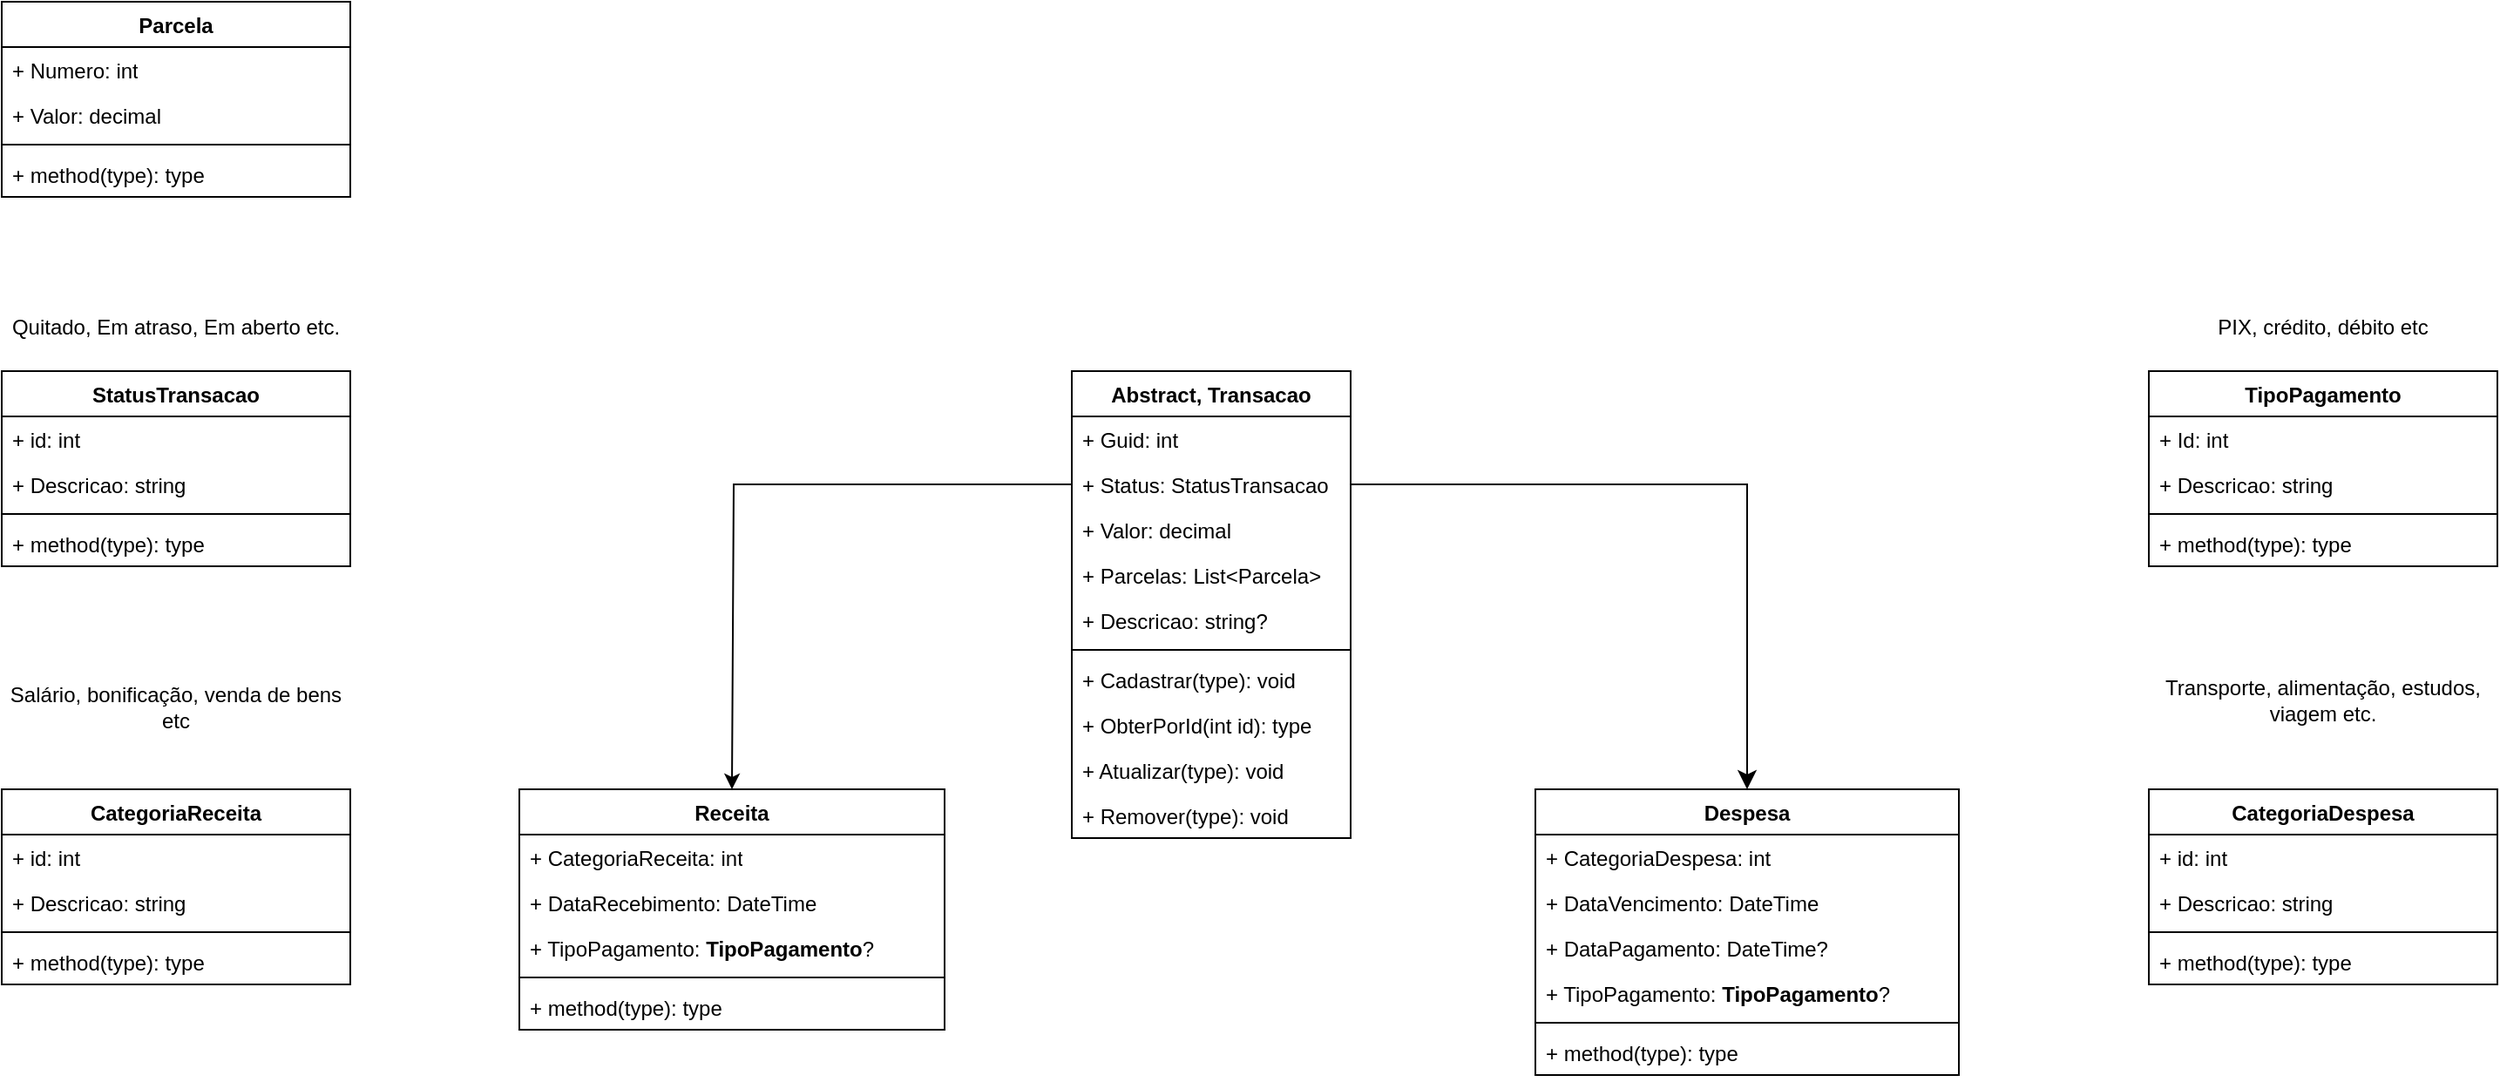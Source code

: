 <mxfile version="26.2.14">
  <diagram id="C5RBs43oDa-KdzZeNtuy" name="Page-1">
    <mxGraphModel dx="2134" dy="1134" grid="0" gridSize="10" guides="1" tooltips="1" connect="1" arrows="1" fold="1" page="0" pageScale="1" pageWidth="827" pageHeight="1169" math="0" shadow="0">
      <root>
        <mxCell id="WIyWlLk6GJQsqaUBKTNV-0" />
        <mxCell id="WIyWlLk6GJQsqaUBKTNV-1" parent="WIyWlLk6GJQsqaUBKTNV-0" />
        <mxCell id="-CtAg1rPnza-KPWRo2k--0" value="Abstract, Transacao" style="swimlane;fontStyle=1;align=center;verticalAlign=top;childLayout=stackLayout;horizontal=1;startSize=26;horizontalStack=0;resizeParent=1;resizeParentMax=0;resizeLast=0;collapsible=1;marginBottom=0;whiteSpace=wrap;html=1;" parent="WIyWlLk6GJQsqaUBKTNV-1" vertex="1">
          <mxGeometry x="334" y="40" width="160" height="268" as="geometry" />
        </mxCell>
        <mxCell id="-CtAg1rPnza-KPWRo2k--1" value="+ Guid: int&lt;div&gt;&lt;br&gt;&lt;/div&gt;" style="text;strokeColor=none;fillColor=none;align=left;verticalAlign=top;spacingLeft=4;spacingRight=4;overflow=hidden;rotatable=0;points=[[0,0.5],[1,0.5]];portConstraint=eastwest;whiteSpace=wrap;html=1;" parent="-CtAg1rPnza-KPWRo2k--0" vertex="1">
          <mxGeometry y="26" width="160" height="26" as="geometry" />
        </mxCell>
        <mxCell id="-CtAg1rPnza-KPWRo2k--7" value="+ Status: StatusTransacao" style="text;strokeColor=none;fillColor=none;align=left;verticalAlign=top;spacingLeft=4;spacingRight=4;overflow=hidden;rotatable=0;points=[[0,0.5],[1,0.5]];portConstraint=eastwest;whiteSpace=wrap;html=1;" parent="-CtAg1rPnza-KPWRo2k--0" vertex="1">
          <mxGeometry y="52" width="160" height="26" as="geometry" />
        </mxCell>
        <mxCell id="-CtAg1rPnza-KPWRo2k--4" value="+ Valor: decimal" style="text;strokeColor=none;fillColor=none;align=left;verticalAlign=top;spacingLeft=4;spacingRight=4;overflow=hidden;rotatable=0;points=[[0,0.5],[1,0.5]];portConstraint=eastwest;whiteSpace=wrap;html=1;" parent="-CtAg1rPnza-KPWRo2k--0" vertex="1">
          <mxGeometry y="78" width="160" height="26" as="geometry" />
        </mxCell>
        <mxCell id="nRc0IBy2LGN42T9W0oce-5" value="+ Parcelas: List&amp;lt;Parcela&amp;gt;&amp;nbsp;" style="text;strokeColor=none;fillColor=none;align=left;verticalAlign=top;spacingLeft=4;spacingRight=4;overflow=hidden;rotatable=0;points=[[0,0.5],[1,0.5]];portConstraint=eastwest;whiteSpace=wrap;html=1;" vertex="1" parent="-CtAg1rPnza-KPWRo2k--0">
          <mxGeometry y="104" width="160" height="26" as="geometry" />
        </mxCell>
        <mxCell id="-CtAg1rPnza-KPWRo2k--5" value="+ Descricao: string?" style="text;strokeColor=none;fillColor=none;align=left;verticalAlign=top;spacingLeft=4;spacingRight=4;overflow=hidden;rotatable=0;points=[[0,0.5],[1,0.5]];portConstraint=eastwest;whiteSpace=wrap;html=1;" parent="-CtAg1rPnza-KPWRo2k--0" vertex="1">
          <mxGeometry y="130" width="160" height="26" as="geometry" />
        </mxCell>
        <mxCell id="-CtAg1rPnza-KPWRo2k--2" value="" style="line;strokeWidth=1;fillColor=none;align=left;verticalAlign=middle;spacingTop=-1;spacingLeft=3;spacingRight=3;rotatable=0;labelPosition=right;points=[];portConstraint=eastwest;strokeColor=inherit;" parent="-CtAg1rPnza-KPWRo2k--0" vertex="1">
          <mxGeometry y="156" width="160" height="8" as="geometry" />
        </mxCell>
        <mxCell id="-CtAg1rPnza-KPWRo2k--3" value="+ Cadastrar(type): void" style="text;strokeColor=none;fillColor=none;align=left;verticalAlign=top;spacingLeft=4;spacingRight=4;overflow=hidden;rotatable=0;points=[[0,0.5],[1,0.5]];portConstraint=eastwest;whiteSpace=wrap;html=1;" parent="-CtAg1rPnza-KPWRo2k--0" vertex="1">
          <mxGeometry y="164" width="160" height="26" as="geometry" />
        </mxCell>
        <mxCell id="-CtAg1rPnza-KPWRo2k--40" value="+ ObterPorId(int id): type" style="text;strokeColor=none;fillColor=none;align=left;verticalAlign=top;spacingLeft=4;spacingRight=4;overflow=hidden;rotatable=0;points=[[0,0.5],[1,0.5]];portConstraint=eastwest;whiteSpace=wrap;html=1;" parent="-CtAg1rPnza-KPWRo2k--0" vertex="1">
          <mxGeometry y="190" width="160" height="26" as="geometry" />
        </mxCell>
        <mxCell id="-CtAg1rPnza-KPWRo2k--41" value="+ Atualizar(type): void" style="text;strokeColor=none;fillColor=none;align=left;verticalAlign=top;spacingLeft=4;spacingRight=4;overflow=hidden;rotatable=0;points=[[0,0.5],[1,0.5]];portConstraint=eastwest;whiteSpace=wrap;html=1;" parent="-CtAg1rPnza-KPWRo2k--0" vertex="1">
          <mxGeometry y="216" width="160" height="26" as="geometry" />
        </mxCell>
        <mxCell id="-CtAg1rPnza-KPWRo2k--42" value="+ Remover(type): void" style="text;strokeColor=none;fillColor=none;align=left;verticalAlign=top;spacingLeft=4;spacingRight=4;overflow=hidden;rotatable=0;points=[[0,0.5],[1,0.5]];portConstraint=eastwest;whiteSpace=wrap;html=1;" parent="-CtAg1rPnza-KPWRo2k--0" vertex="1">
          <mxGeometry y="242" width="160" height="26" as="geometry" />
        </mxCell>
        <mxCell id="-CtAg1rPnza-KPWRo2k--9" value="Receita" style="swimlane;fontStyle=1;align=center;verticalAlign=top;childLayout=stackLayout;horizontal=1;startSize=26;horizontalStack=0;resizeParent=1;resizeParentMax=0;resizeLast=0;collapsible=1;marginBottom=0;whiteSpace=wrap;html=1;" parent="WIyWlLk6GJQsqaUBKTNV-1" vertex="1">
          <mxGeometry x="17" y="280" width="244" height="138" as="geometry" />
        </mxCell>
        <mxCell id="-CtAg1rPnza-KPWRo2k--48" value="+ CategoriaReceita: int" style="text;strokeColor=none;fillColor=none;align=left;verticalAlign=top;spacingLeft=4;spacingRight=4;overflow=hidden;rotatable=0;points=[[0,0.5],[1,0.5]];portConstraint=eastwest;whiteSpace=wrap;html=1;" parent="-CtAg1rPnza-KPWRo2k--9" vertex="1">
          <mxGeometry y="26" width="244" height="26" as="geometry" />
        </mxCell>
        <mxCell id="-CtAg1rPnza-KPWRo2k--10" value="+ DataRecebimento: DateTime&lt;div&gt;&lt;br&gt;&lt;/div&gt;" style="text;strokeColor=none;fillColor=none;align=left;verticalAlign=top;spacingLeft=4;spacingRight=4;overflow=hidden;rotatable=0;points=[[0,0.5],[1,0.5]];portConstraint=eastwest;whiteSpace=wrap;html=1;" parent="-CtAg1rPnza-KPWRo2k--9" vertex="1">
          <mxGeometry y="52" width="244" height="26" as="geometry" />
        </mxCell>
        <mxCell id="-CtAg1rPnza-KPWRo2k--25" value="&lt;div&gt;+ TipoPagamento:&amp;nbsp;&lt;span style=&quot;font-weight: 700; text-align: center;&quot;&gt;TipoPagamento&lt;/span&gt;?&lt;div&gt;&lt;br&gt;&lt;/div&gt;&lt;/div&gt;" style="text;strokeColor=none;fillColor=none;align=left;verticalAlign=top;spacingLeft=4;spacingRight=4;overflow=hidden;rotatable=0;points=[[0,0.5],[1,0.5]];portConstraint=eastwest;whiteSpace=wrap;html=1;" parent="-CtAg1rPnza-KPWRo2k--9" vertex="1">
          <mxGeometry y="78" width="244" height="26" as="geometry" />
        </mxCell>
        <mxCell id="-CtAg1rPnza-KPWRo2k--15" value="" style="line;strokeWidth=1;fillColor=none;align=left;verticalAlign=middle;spacingTop=-1;spacingLeft=3;spacingRight=3;rotatable=0;labelPosition=right;points=[];portConstraint=eastwest;strokeColor=inherit;" parent="-CtAg1rPnza-KPWRo2k--9" vertex="1">
          <mxGeometry y="104" width="244" height="8" as="geometry" />
        </mxCell>
        <mxCell id="-CtAg1rPnza-KPWRo2k--16" value="+ method(type): type" style="text;strokeColor=none;fillColor=none;align=left;verticalAlign=top;spacingLeft=4;spacingRight=4;overflow=hidden;rotatable=0;points=[[0,0.5],[1,0.5]];portConstraint=eastwest;whiteSpace=wrap;html=1;" parent="-CtAg1rPnza-KPWRo2k--9" vertex="1">
          <mxGeometry y="112" width="244" height="26" as="geometry" />
        </mxCell>
        <mxCell id="-CtAg1rPnza-KPWRo2k--17" value="Despesa" style="swimlane;fontStyle=1;align=center;verticalAlign=top;childLayout=stackLayout;horizontal=1;startSize=26;horizontalStack=0;resizeParent=1;resizeParentMax=0;resizeLast=0;collapsible=1;marginBottom=0;whiteSpace=wrap;html=1;" parent="WIyWlLk6GJQsqaUBKTNV-1" vertex="1">
          <mxGeometry x="600" y="280" width="243" height="164" as="geometry" />
        </mxCell>
        <mxCell id="HkxjswijVenNmW5c90Pe-5" value="+ CategoriaDespesa: int" style="text;strokeColor=none;fillColor=none;align=left;verticalAlign=top;spacingLeft=4;spacingRight=4;overflow=hidden;rotatable=0;points=[[0,0.5],[1,0.5]];portConstraint=eastwest;whiteSpace=wrap;html=1;" parent="-CtAg1rPnza-KPWRo2k--17" vertex="1">
          <mxGeometry y="26" width="243" height="26" as="geometry" />
        </mxCell>
        <mxCell id="-CtAg1rPnza-KPWRo2k--21" value="+ DataVencimento: DateTime&lt;div&gt;&lt;br&gt;&lt;/div&gt;" style="text;strokeColor=none;fillColor=none;align=left;verticalAlign=top;spacingLeft=4;spacingRight=4;overflow=hidden;rotatable=0;points=[[0,0.5],[1,0.5]];portConstraint=eastwest;whiteSpace=wrap;html=1;" parent="-CtAg1rPnza-KPWRo2k--17" vertex="1">
          <mxGeometry y="52" width="243" height="26" as="geometry" />
        </mxCell>
        <mxCell id="-CtAg1rPnza-KPWRo2k--18" value="+ DataPagamento: DateTime?&lt;div&gt;&lt;br&gt;&lt;/div&gt;" style="text;strokeColor=none;fillColor=none;align=left;verticalAlign=top;spacingLeft=4;spacingRight=4;overflow=hidden;rotatable=0;points=[[0,0.5],[1,0.5]];portConstraint=eastwest;whiteSpace=wrap;html=1;" parent="-CtAg1rPnza-KPWRo2k--17" vertex="1">
          <mxGeometry y="78" width="243" height="26" as="geometry" />
        </mxCell>
        <mxCell id="-CtAg1rPnza-KPWRo2k--24" value="+ TipoPagamento:&amp;nbsp;&lt;span style=&quot;font-weight: 700; text-align: center;&quot;&gt;TipoPagamento&lt;/span&gt;?&lt;div&gt;&lt;br&gt;&lt;/div&gt;" style="text;strokeColor=none;fillColor=none;align=left;verticalAlign=top;spacingLeft=4;spacingRight=4;overflow=hidden;rotatable=0;points=[[0,0.5],[1,0.5]];portConstraint=eastwest;whiteSpace=wrap;html=1;" parent="-CtAg1rPnza-KPWRo2k--17" vertex="1">
          <mxGeometry y="104" width="243" height="26" as="geometry" />
        </mxCell>
        <mxCell id="-CtAg1rPnza-KPWRo2k--19" value="" style="line;strokeWidth=1;fillColor=none;align=left;verticalAlign=middle;spacingTop=-1;spacingLeft=3;spacingRight=3;rotatable=0;labelPosition=right;points=[];portConstraint=eastwest;strokeColor=inherit;" parent="-CtAg1rPnza-KPWRo2k--17" vertex="1">
          <mxGeometry y="130" width="243" height="8" as="geometry" />
        </mxCell>
        <mxCell id="-CtAg1rPnza-KPWRo2k--20" value="+ method(type): type" style="text;strokeColor=none;fillColor=none;align=left;verticalAlign=top;spacingLeft=4;spacingRight=4;overflow=hidden;rotatable=0;points=[[0,0.5],[1,0.5]];portConstraint=eastwest;whiteSpace=wrap;html=1;" parent="-CtAg1rPnza-KPWRo2k--17" vertex="1">
          <mxGeometry y="138" width="243" height="26" as="geometry" />
        </mxCell>
        <mxCell id="-CtAg1rPnza-KPWRo2k--22" value="" style="endArrow=classic;html=1;rounded=0;entryX=0.5;entryY=0;entryDx=0;entryDy=0;exitX=0;exitY=0.5;exitDx=0;exitDy=0;" parent="WIyWlLk6GJQsqaUBKTNV-1" source="-CtAg1rPnza-KPWRo2k--7" target="-CtAg1rPnza-KPWRo2k--9" edge="1">
          <mxGeometry width="50" height="50" relative="1" as="geometry">
            <mxPoint x="140" y="120" as="sourcePoint" />
            <mxPoint x="220" y="110" as="targetPoint" />
            <Array as="points">
              <mxPoint x="140" y="105" />
            </Array>
          </mxGeometry>
        </mxCell>
        <mxCell id="-CtAg1rPnza-KPWRo2k--23" value="" style="edgeStyle=segmentEdgeStyle;endArrow=classic;html=1;curved=0;rounded=0;endSize=8;startSize=8;exitX=1;exitY=0.5;exitDx=0;exitDy=0;" parent="WIyWlLk6GJQsqaUBKTNV-1" source="-CtAg1rPnza-KPWRo2k--7" target="-CtAg1rPnza-KPWRo2k--17" edge="1">
          <mxGeometry width="50" height="50" relative="1" as="geometry">
            <mxPoint x="650" y="180" as="sourcePoint" />
            <mxPoint x="700" y="130" as="targetPoint" />
          </mxGeometry>
        </mxCell>
        <mxCell id="-CtAg1rPnza-KPWRo2k--26" value="TipoPagamento" style="swimlane;fontStyle=1;align=center;verticalAlign=top;childLayout=stackLayout;horizontal=1;startSize=26;horizontalStack=0;resizeParent=1;resizeParentMax=0;resizeLast=0;collapsible=1;marginBottom=0;whiteSpace=wrap;html=1;" parent="WIyWlLk6GJQsqaUBKTNV-1" vertex="1">
          <mxGeometry x="952" y="40" width="200" height="112" as="geometry" />
        </mxCell>
        <mxCell id="-CtAg1rPnza-KPWRo2k--32" value="+ Id: int&lt;div&gt;&lt;br&gt;&lt;/div&gt;" style="text;strokeColor=none;fillColor=none;align=left;verticalAlign=top;spacingLeft=4;spacingRight=4;overflow=hidden;rotatable=0;points=[[0,0.5],[1,0.5]];portConstraint=eastwest;whiteSpace=wrap;html=1;" parent="-CtAg1rPnza-KPWRo2k--26" vertex="1">
          <mxGeometry y="26" width="200" height="26" as="geometry" />
        </mxCell>
        <mxCell id="-CtAg1rPnza-KPWRo2k--27" value="+ Descricao: string&lt;div&gt;&lt;br&gt;&lt;/div&gt;" style="text;strokeColor=none;fillColor=none;align=left;verticalAlign=top;spacingLeft=4;spacingRight=4;overflow=hidden;rotatable=0;points=[[0,0.5],[1,0.5]];portConstraint=eastwest;whiteSpace=wrap;html=1;" parent="-CtAg1rPnza-KPWRo2k--26" vertex="1">
          <mxGeometry y="52" width="200" height="26" as="geometry" />
        </mxCell>
        <mxCell id="-CtAg1rPnza-KPWRo2k--30" value="" style="line;strokeWidth=1;fillColor=none;align=left;verticalAlign=middle;spacingTop=-1;spacingLeft=3;spacingRight=3;rotatable=0;labelPosition=right;points=[];portConstraint=eastwest;strokeColor=inherit;" parent="-CtAg1rPnza-KPWRo2k--26" vertex="1">
          <mxGeometry y="78" width="200" height="8" as="geometry" />
        </mxCell>
        <mxCell id="-CtAg1rPnza-KPWRo2k--31" value="+ method(type): type" style="text;strokeColor=none;fillColor=none;align=left;verticalAlign=top;spacingLeft=4;spacingRight=4;overflow=hidden;rotatable=0;points=[[0,0.5],[1,0.5]];portConstraint=eastwest;whiteSpace=wrap;html=1;" parent="-CtAg1rPnza-KPWRo2k--26" vertex="1">
          <mxGeometry y="86" width="200" height="26" as="geometry" />
        </mxCell>
        <mxCell id="-CtAg1rPnza-KPWRo2k--33" value="StatusTransacao" style="swimlane;fontStyle=1;align=center;verticalAlign=top;childLayout=stackLayout;horizontal=1;startSize=26;horizontalStack=0;resizeParent=1;resizeParentMax=0;resizeLast=0;collapsible=1;marginBottom=0;whiteSpace=wrap;html=1;" parent="WIyWlLk6GJQsqaUBKTNV-1" vertex="1">
          <mxGeometry x="-280" y="40" width="200" height="112" as="geometry" />
        </mxCell>
        <mxCell id="-CtAg1rPnza-KPWRo2k--34" value="+ id: int&lt;div&gt;&lt;br&gt;&lt;/div&gt;" style="text;strokeColor=none;fillColor=none;align=left;verticalAlign=top;spacingLeft=4;spacingRight=4;overflow=hidden;rotatable=0;points=[[0,0.5],[1,0.5]];portConstraint=eastwest;whiteSpace=wrap;html=1;" parent="-CtAg1rPnza-KPWRo2k--33" vertex="1">
          <mxGeometry y="26" width="200" height="26" as="geometry" />
        </mxCell>
        <mxCell id="-CtAg1rPnza-KPWRo2k--35" value="+ Descricao: string&lt;div&gt;&lt;br&gt;&lt;/div&gt;" style="text;strokeColor=none;fillColor=none;align=left;verticalAlign=top;spacingLeft=4;spacingRight=4;overflow=hidden;rotatable=0;points=[[0,0.5],[1,0.5]];portConstraint=eastwest;whiteSpace=wrap;html=1;" parent="-CtAg1rPnza-KPWRo2k--33" vertex="1">
          <mxGeometry y="52" width="200" height="26" as="geometry" />
        </mxCell>
        <mxCell id="-CtAg1rPnza-KPWRo2k--36" value="" style="line;strokeWidth=1;fillColor=none;align=left;verticalAlign=middle;spacingTop=-1;spacingLeft=3;spacingRight=3;rotatable=0;labelPosition=right;points=[];portConstraint=eastwest;strokeColor=inherit;" parent="-CtAg1rPnza-KPWRo2k--33" vertex="1">
          <mxGeometry y="78" width="200" height="8" as="geometry" />
        </mxCell>
        <mxCell id="-CtAg1rPnza-KPWRo2k--37" value="+ method(type): type" style="text;strokeColor=none;fillColor=none;align=left;verticalAlign=top;spacingLeft=4;spacingRight=4;overflow=hidden;rotatable=0;points=[[0,0.5],[1,0.5]];portConstraint=eastwest;whiteSpace=wrap;html=1;" parent="-CtAg1rPnza-KPWRo2k--33" vertex="1">
          <mxGeometry y="86" width="200" height="26" as="geometry" />
        </mxCell>
        <mxCell id="-CtAg1rPnza-KPWRo2k--43" value="CategoriaReceita" style="swimlane;fontStyle=1;align=center;verticalAlign=top;childLayout=stackLayout;horizontal=1;startSize=26;horizontalStack=0;resizeParent=1;resizeParentMax=0;resizeLast=0;collapsible=1;marginBottom=0;whiteSpace=wrap;html=1;" parent="WIyWlLk6GJQsqaUBKTNV-1" vertex="1">
          <mxGeometry x="-280" y="280" width="200" height="112" as="geometry" />
        </mxCell>
        <mxCell id="-CtAg1rPnza-KPWRo2k--44" value="+ id: int&lt;div&gt;&lt;br&gt;&lt;/div&gt;" style="text;strokeColor=none;fillColor=none;align=left;verticalAlign=top;spacingLeft=4;spacingRight=4;overflow=hidden;rotatable=0;points=[[0,0.5],[1,0.5]];portConstraint=eastwest;whiteSpace=wrap;html=1;" parent="-CtAg1rPnza-KPWRo2k--43" vertex="1">
          <mxGeometry y="26" width="200" height="26" as="geometry" />
        </mxCell>
        <mxCell id="-CtAg1rPnza-KPWRo2k--45" value="+ Descricao: string&lt;div&gt;&lt;br&gt;&lt;/div&gt;" style="text;strokeColor=none;fillColor=none;align=left;verticalAlign=top;spacingLeft=4;spacingRight=4;overflow=hidden;rotatable=0;points=[[0,0.5],[1,0.5]];portConstraint=eastwest;whiteSpace=wrap;html=1;" parent="-CtAg1rPnza-KPWRo2k--43" vertex="1">
          <mxGeometry y="52" width="200" height="26" as="geometry" />
        </mxCell>
        <mxCell id="-CtAg1rPnza-KPWRo2k--46" value="" style="line;strokeWidth=1;fillColor=none;align=left;verticalAlign=middle;spacingTop=-1;spacingLeft=3;spacingRight=3;rotatable=0;labelPosition=right;points=[];portConstraint=eastwest;strokeColor=inherit;" parent="-CtAg1rPnza-KPWRo2k--43" vertex="1">
          <mxGeometry y="78" width="200" height="8" as="geometry" />
        </mxCell>
        <mxCell id="-CtAg1rPnza-KPWRo2k--47" value="+ method(type): type" style="text;strokeColor=none;fillColor=none;align=left;verticalAlign=top;spacingLeft=4;spacingRight=4;overflow=hidden;rotatable=0;points=[[0,0.5],[1,0.5]];portConstraint=eastwest;whiteSpace=wrap;html=1;" parent="-CtAg1rPnza-KPWRo2k--43" vertex="1">
          <mxGeometry y="86" width="200" height="26" as="geometry" />
        </mxCell>
        <mxCell id="-CtAg1rPnza-KPWRo2k--49" value="Quitado, Em atraso, Em aberto etc." style="text;html=1;align=center;verticalAlign=middle;whiteSpace=wrap;rounded=0;" parent="WIyWlLk6GJQsqaUBKTNV-1" vertex="1">
          <mxGeometry x="-280" width="200" height="30" as="geometry" />
        </mxCell>
        <mxCell id="-CtAg1rPnza-KPWRo2k--50" value="Salário, bonificação, venda de bens etc" style="text;html=1;align=center;verticalAlign=middle;whiteSpace=wrap;rounded=0;" parent="WIyWlLk6GJQsqaUBKTNV-1" vertex="1">
          <mxGeometry x="-280" y="198" width="200" height="70" as="geometry" />
        </mxCell>
        <mxCell id="-CtAg1rPnza-KPWRo2k--51" value="PIX, crédito, débito etc" style="text;html=1;align=center;verticalAlign=middle;whiteSpace=wrap;rounded=0;" parent="WIyWlLk6GJQsqaUBKTNV-1" vertex="1">
          <mxGeometry x="952" width="200" height="30" as="geometry" />
        </mxCell>
        <mxCell id="HkxjswijVenNmW5c90Pe-0" value="CategoriaDespesa" style="swimlane;fontStyle=1;align=center;verticalAlign=top;childLayout=stackLayout;horizontal=1;startSize=26;horizontalStack=0;resizeParent=1;resizeParentMax=0;resizeLast=0;collapsible=1;marginBottom=0;whiteSpace=wrap;html=1;" parent="WIyWlLk6GJQsqaUBKTNV-1" vertex="1">
          <mxGeometry x="952" y="280" width="200" height="112" as="geometry" />
        </mxCell>
        <mxCell id="HkxjswijVenNmW5c90Pe-1" value="+ id: int&lt;div&gt;&lt;br&gt;&lt;/div&gt;" style="text;strokeColor=none;fillColor=none;align=left;verticalAlign=top;spacingLeft=4;spacingRight=4;overflow=hidden;rotatable=0;points=[[0,0.5],[1,0.5]];portConstraint=eastwest;whiteSpace=wrap;html=1;" parent="HkxjswijVenNmW5c90Pe-0" vertex="1">
          <mxGeometry y="26" width="200" height="26" as="geometry" />
        </mxCell>
        <mxCell id="HkxjswijVenNmW5c90Pe-2" value="+ Descricao: string&lt;div&gt;&lt;br&gt;&lt;/div&gt;" style="text;strokeColor=none;fillColor=none;align=left;verticalAlign=top;spacingLeft=4;spacingRight=4;overflow=hidden;rotatable=0;points=[[0,0.5],[1,0.5]];portConstraint=eastwest;whiteSpace=wrap;html=1;" parent="HkxjswijVenNmW5c90Pe-0" vertex="1">
          <mxGeometry y="52" width="200" height="26" as="geometry" />
        </mxCell>
        <mxCell id="HkxjswijVenNmW5c90Pe-3" value="" style="line;strokeWidth=1;fillColor=none;align=left;verticalAlign=middle;spacingTop=-1;spacingLeft=3;spacingRight=3;rotatable=0;labelPosition=right;points=[];portConstraint=eastwest;strokeColor=inherit;" parent="HkxjswijVenNmW5c90Pe-0" vertex="1">
          <mxGeometry y="78" width="200" height="8" as="geometry" />
        </mxCell>
        <mxCell id="HkxjswijVenNmW5c90Pe-4" value="+ method(type): type" style="text;strokeColor=none;fillColor=none;align=left;verticalAlign=top;spacingLeft=4;spacingRight=4;overflow=hidden;rotatable=0;points=[[0,0.5],[1,0.5]];portConstraint=eastwest;whiteSpace=wrap;html=1;" parent="HkxjswijVenNmW5c90Pe-0" vertex="1">
          <mxGeometry y="86" width="200" height="26" as="geometry" />
        </mxCell>
        <mxCell id="HkxjswijVenNmW5c90Pe-6" value="Transporte, alimentação, estudos, viagem etc." style="text;html=1;align=center;verticalAlign=middle;whiteSpace=wrap;rounded=0;" parent="WIyWlLk6GJQsqaUBKTNV-1" vertex="1">
          <mxGeometry x="952" y="194" width="200" height="70" as="geometry" />
        </mxCell>
        <mxCell id="nRc0IBy2LGN42T9W0oce-0" value="Parcela" style="swimlane;fontStyle=1;align=center;verticalAlign=top;childLayout=stackLayout;horizontal=1;startSize=26;horizontalStack=0;resizeParent=1;resizeParentMax=0;resizeLast=0;collapsible=1;marginBottom=0;whiteSpace=wrap;html=1;" vertex="1" parent="WIyWlLk6GJQsqaUBKTNV-1">
          <mxGeometry x="-280" y="-172" width="200" height="112" as="geometry" />
        </mxCell>
        <mxCell id="nRc0IBy2LGN42T9W0oce-1" value="+ Numero: int&lt;div&gt;&lt;br&gt;&lt;/div&gt;" style="text;strokeColor=none;fillColor=none;align=left;verticalAlign=top;spacingLeft=4;spacingRight=4;overflow=hidden;rotatable=0;points=[[0,0.5],[1,0.5]];portConstraint=eastwest;whiteSpace=wrap;html=1;" vertex="1" parent="nRc0IBy2LGN42T9W0oce-0">
          <mxGeometry y="26" width="200" height="26" as="geometry" />
        </mxCell>
        <mxCell id="nRc0IBy2LGN42T9W0oce-2" value="+ Valor: decimal&lt;div&gt;&lt;br&gt;&lt;/div&gt;" style="text;strokeColor=none;fillColor=none;align=left;verticalAlign=top;spacingLeft=4;spacingRight=4;overflow=hidden;rotatable=0;points=[[0,0.5],[1,0.5]];portConstraint=eastwest;whiteSpace=wrap;html=1;" vertex="1" parent="nRc0IBy2LGN42T9W0oce-0">
          <mxGeometry y="52" width="200" height="26" as="geometry" />
        </mxCell>
        <mxCell id="nRc0IBy2LGN42T9W0oce-3" value="" style="line;strokeWidth=1;fillColor=none;align=left;verticalAlign=middle;spacingTop=-1;spacingLeft=3;spacingRight=3;rotatable=0;labelPosition=right;points=[];portConstraint=eastwest;strokeColor=inherit;" vertex="1" parent="nRc0IBy2LGN42T9W0oce-0">
          <mxGeometry y="78" width="200" height="8" as="geometry" />
        </mxCell>
        <mxCell id="nRc0IBy2LGN42T9W0oce-4" value="+ method(type): type" style="text;strokeColor=none;fillColor=none;align=left;verticalAlign=top;spacingLeft=4;spacingRight=4;overflow=hidden;rotatable=0;points=[[0,0.5],[1,0.5]];portConstraint=eastwest;whiteSpace=wrap;html=1;" vertex="1" parent="nRc0IBy2LGN42T9W0oce-0">
          <mxGeometry y="86" width="200" height="26" as="geometry" />
        </mxCell>
      </root>
    </mxGraphModel>
  </diagram>
</mxfile>
